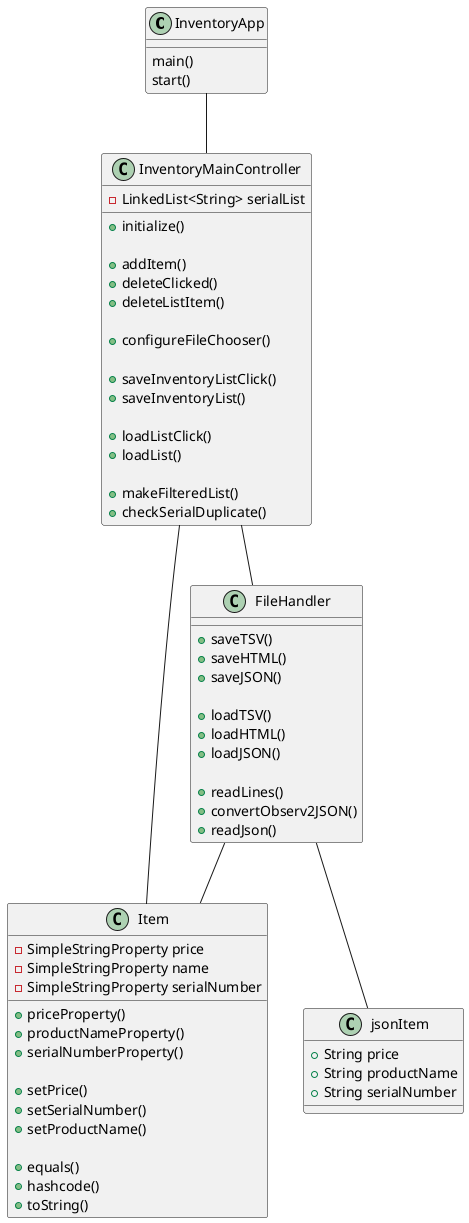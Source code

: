 @startuml
class InventoryApp{
    main()
    start()
}
class FileHandler{

    +saveTSV()
    +saveHTML()
    +saveJSON()

    +loadTSV()
    +loadHTML()
    +loadJSON()

    +readLines()
    +convertObserv2JSON()
    +readJson()
}
class InventoryMainController{
    -LinkedList<String> serialList

    +initialize()

    +addItem()
    +deleteClicked()
    +deleteListItem()

    +configureFileChooser()

    +saveInventoryListClick()
    +saveInventoryList()

    +loadListClick()
    +loadList()

    +makeFilteredList()
    +checkSerialDuplicate()
}
class Item{
    -SimpleStringProperty price
    -SimpleStringProperty name
    -SimpleStringProperty serialNumber

    +priceProperty()
    +productNameProperty()
    +serialNumberProperty()

    +setPrice()
    +setSerialNumber()
    +setProductName()

    +equals()
    +hashcode()
    +toString()
}
class jsonItem{
    +String price
    +String productName
    +String serialNumber
}
InventoryApp -- InventoryMainController
InventoryMainController -- FileHandler
InventoryMainController -- Item
FileHandler -- Item
FileHandler -- jsonItem
@enduml